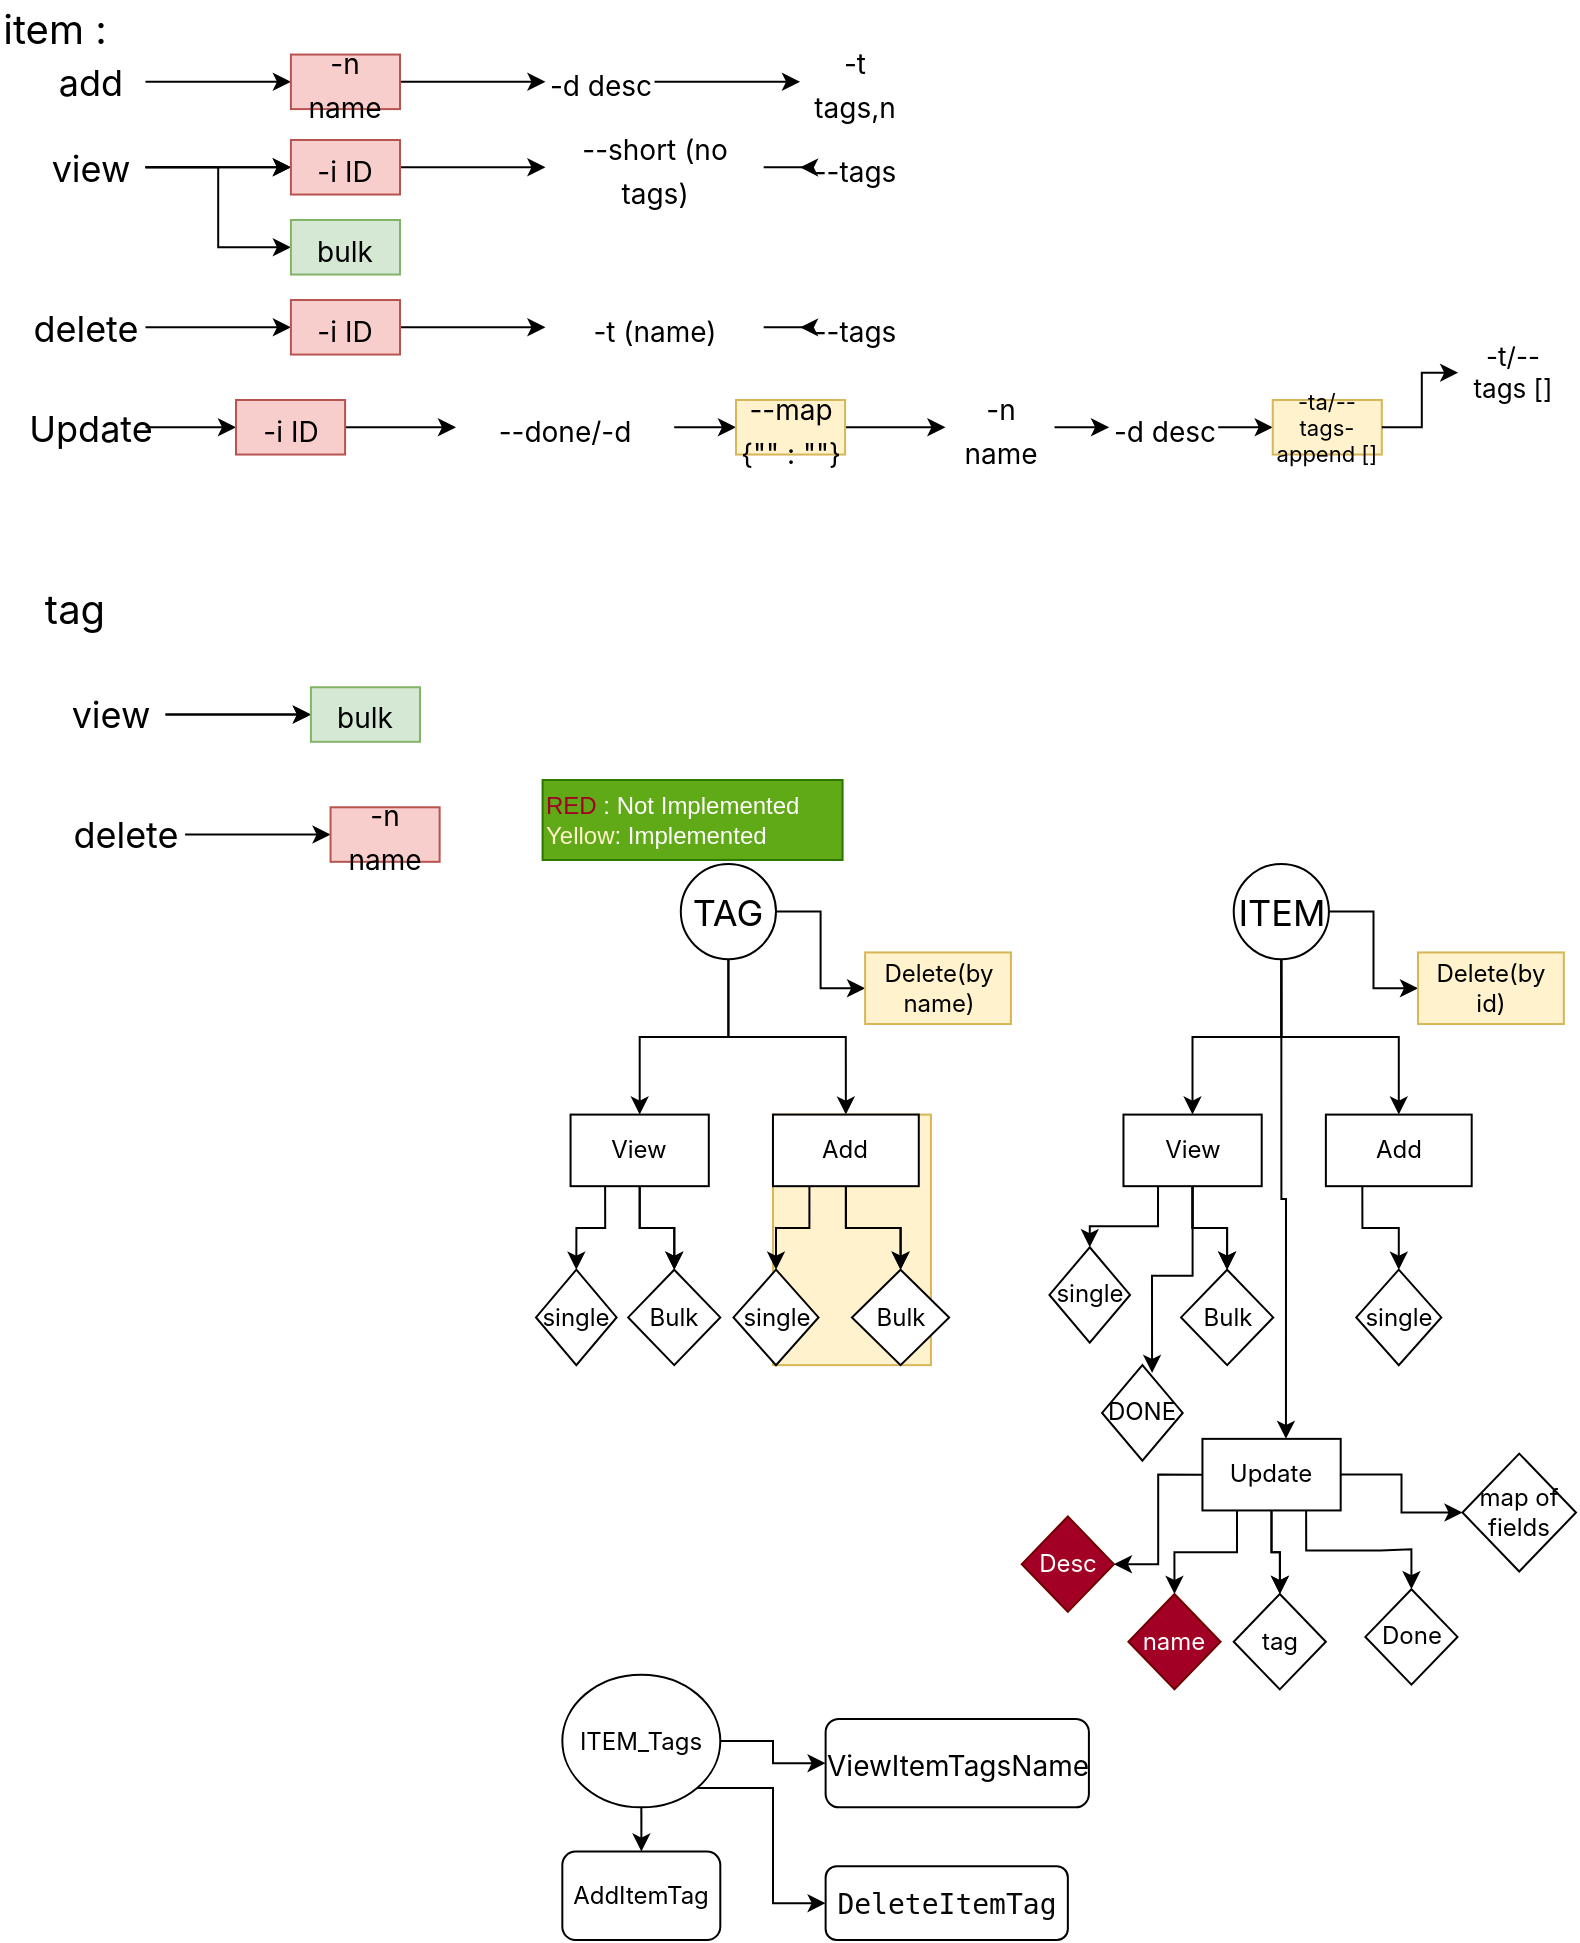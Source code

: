 <mxfile version="26.0.2">
  <diagram name="Page-1" id="hMNlqnaelPV77nQoPete">
    <mxGraphModel dx="1290" dy="621" grid="1" gridSize="10" guides="1" tooltips="1" connect="1" arrows="1" fold="1" page="1" pageScale="1" pageWidth="827" pageHeight="1169" math="0" shadow="0">
      <root>
        <mxCell id="0" />
        <mxCell id="1" parent="0" />
        <mxCell id="h5jxzjJno4I67oUQHNnI-59" value="" style="group" parent="1" connectable="0" vertex="1">
          <mxGeometry x="22" y="20" width="783.64" height="227.27" as="geometry" />
        </mxCell>
        <mxCell id="h5jxzjJno4I67oUQHNnI-49" value="" style="group" parent="h5jxzjJno4I67oUQHNnI-59" connectable="0" vertex="1">
          <mxGeometry width="783.64" height="200" as="geometry" />
        </mxCell>
        <mxCell id="h5jxzjJno4I67oUQHNnI-45" value="" style="group" parent="h5jxzjJno4I67oUQHNnI-49" connectable="0" vertex="1">
          <mxGeometry width="690.912" height="200" as="geometry" />
        </mxCell>
        <mxCell id="L5o3YzWehUa-uTc-loFa-3" value="item :" style="text;html=1;align=center;verticalAlign=middle;whiteSpace=wrap;rounded=0;fontFamily=-apple-system, BlinkMacSystemFont, Segoe UI Variable, Segoe UI, system-ui, ui-sans-serif, Helvetica, Arial, sans-serif, Apple Color Emoji, Segoe UI Emoji;fontSize=20;" parent="h5jxzjJno4I67oUQHNnI-45" vertex="1">
          <mxGeometry width="54.546" height="27.273" as="geometry" />
        </mxCell>
        <mxCell id="h5jxzjJno4I67oUQHNnI-55" value="" style="group" parent="h5jxzjJno4I67oUQHNnI-45" connectable="0" vertex="1">
          <mxGeometry x="18.182" y="69.997" width="436.366" height="54.543" as="geometry" />
        </mxCell>
        <mxCell id="h5jxzjJno4I67oUQHNnI-10" value="" style="edgeStyle=orthogonalEdgeStyle;rounded=0;orthogonalLoop=1;jettySize=auto;html=1;" parent="h5jxzjJno4I67oUQHNnI-55" source="h5jxzjJno4I67oUQHNnI-11" target="h5jxzjJno4I67oUQHNnI-13" edge="1">
          <mxGeometry relative="1" as="geometry" />
        </mxCell>
        <mxCell id="h5jxzjJno4I67oUQHNnI-50" value="" style="edgeStyle=orthogonalEdgeStyle;rounded=0;orthogonalLoop=1;jettySize=auto;html=1;" parent="h5jxzjJno4I67oUQHNnI-55" source="h5jxzjJno4I67oUQHNnI-11" target="h5jxzjJno4I67oUQHNnI-13" edge="1">
          <mxGeometry relative="1" as="geometry" />
        </mxCell>
        <mxCell id="h5jxzjJno4I67oUQHNnI-54" style="edgeStyle=orthogonalEdgeStyle;rounded=0;orthogonalLoop=1;jettySize=auto;html=1;exitX=1;exitY=0.5;exitDx=0;exitDy=0;entryX=0;entryY=0.5;entryDx=0;entryDy=0;" parent="h5jxzjJno4I67oUQHNnI-55" source="h5jxzjJno4I67oUQHNnI-11" target="h5jxzjJno4I67oUQHNnI-52" edge="1">
          <mxGeometry relative="1" as="geometry" />
        </mxCell>
        <mxCell id="h5jxzjJno4I67oUQHNnI-11" value="view" style="text;html=1;align=center;verticalAlign=middle;whiteSpace=wrap;rounded=0;fontFamily=-apple-system, BlinkMacSystemFont, Segoe UI Variable, Segoe UI, system-ui, ui-sans-serif, Helvetica, Arial, sans-serif, Apple Color Emoji, Segoe UI Emoji;fontSize=18;" parent="h5jxzjJno4I67oUQHNnI-55" vertex="1">
          <mxGeometry width="54.546" height="27.273" as="geometry" />
        </mxCell>
        <mxCell id="h5jxzjJno4I67oUQHNnI-12" value="" style="edgeStyle=orthogonalEdgeStyle;rounded=0;orthogonalLoop=1;jettySize=auto;html=1;" parent="h5jxzjJno4I67oUQHNnI-55" source="h5jxzjJno4I67oUQHNnI-13" target="h5jxzjJno4I67oUQHNnI-15" edge="1">
          <mxGeometry relative="1" as="geometry" />
        </mxCell>
        <mxCell id="h5jxzjJno4I67oUQHNnI-13" value="&lt;font style=&quot;font-size: 14px;&quot;&gt;-i ID&lt;/font&gt;" style="text;html=1;align=center;verticalAlign=middle;whiteSpace=wrap;rounded=0;fontFamily=-apple-system, BlinkMacSystemFont, Segoe UI Variable, Segoe UI, system-ui, ui-sans-serif, Helvetica, Arial, sans-serif, Apple Color Emoji, Segoe UI Emoji;fontSize=18;fillColor=#f8cecc;strokeColor=#b85450;" parent="h5jxzjJno4I67oUQHNnI-55" vertex="1">
          <mxGeometry x="127.273" width="54.546" height="27.273" as="geometry" />
        </mxCell>
        <mxCell id="h5jxzjJno4I67oUQHNnI-21" value="" style="edgeStyle=orthogonalEdgeStyle;rounded=0;orthogonalLoop=1;jettySize=auto;html=1;entryX=0;entryY=0.5;entryDx=0;entryDy=0;" parent="h5jxzjJno4I67oUQHNnI-55" source="h5jxzjJno4I67oUQHNnI-15" target="h5jxzjJno4I67oUQHNnI-23" edge="1">
          <mxGeometry relative="1" as="geometry">
            <mxPoint x="436.366" y="13.636" as="targetPoint" />
          </mxGeometry>
        </mxCell>
        <mxCell id="h5jxzjJno4I67oUQHNnI-15" value="&lt;span style=&quot;font-size: 14px;&quot;&gt;--short (no tags)&lt;/span&gt;" style="text;html=1;align=center;verticalAlign=middle;whiteSpace=wrap;rounded=0;fontFamily=-apple-system, BlinkMacSystemFont, Segoe UI Variable, Segoe UI, system-ui, ui-sans-serif, Helvetica, Arial, sans-serif, Apple Color Emoji, Segoe UI Emoji;fontSize=18;" parent="h5jxzjJno4I67oUQHNnI-55" vertex="1">
          <mxGeometry x="254.547" width="109.091" height="27.273" as="geometry" />
        </mxCell>
        <mxCell id="h5jxzjJno4I67oUQHNnI-23" value="&lt;span style=&quot;font-size: 14px;&quot;&gt;--tags&lt;/span&gt;" style="text;html=1;align=center;verticalAlign=middle;whiteSpace=wrap;rounded=0;fontFamily=-apple-system, BlinkMacSystemFont, Segoe UI Variable, Segoe UI, system-ui, ui-sans-serif, Helvetica, Arial, sans-serif, Apple Color Emoji, Segoe UI Emoji;fontSize=18;" parent="h5jxzjJno4I67oUQHNnI-55" vertex="1">
          <mxGeometry x="381.82" width="54.546" height="27.273" as="geometry" />
        </mxCell>
        <mxCell id="h5jxzjJno4I67oUQHNnI-52" value="&lt;span style=&quot;font-size: 14px;&quot;&gt;bulk&lt;/span&gt;" style="text;html=1;align=center;verticalAlign=middle;whiteSpace=wrap;rounded=0;fontFamily=-apple-system, BlinkMacSystemFont, Segoe UI Variable, Segoe UI, system-ui, ui-sans-serif, Helvetica, Arial, sans-serif, Apple Color Emoji, Segoe UI Emoji;fontSize=18;fillColor=#d5e8d4;strokeColor=#82b366;" parent="h5jxzjJno4I67oUQHNnI-55" vertex="1">
          <mxGeometry x="127.273" y="40" width="54.546" height="27.273" as="geometry" />
        </mxCell>
        <mxCell id="h5jxzjJno4I67oUQHNnI-57" value="" style="group" parent="h5jxzjJno4I67oUQHNnI-45" connectable="0" vertex="1">
          <mxGeometry x="18.182" y="150.003" width="436.366" height="27.273" as="geometry" />
        </mxCell>
        <mxCell id="h5jxzjJno4I67oUQHNnI-25" value="" style="edgeStyle=orthogonalEdgeStyle;rounded=0;orthogonalLoop=1;jettySize=auto;html=1;" parent="h5jxzjJno4I67oUQHNnI-57" source="h5jxzjJno4I67oUQHNnI-26" target="h5jxzjJno4I67oUQHNnI-28" edge="1">
          <mxGeometry relative="1" as="geometry" />
        </mxCell>
        <mxCell id="h5jxzjJno4I67oUQHNnI-26" value="delete&amp;nbsp;" style="text;html=1;align=center;verticalAlign=middle;whiteSpace=wrap;rounded=0;fontFamily=-apple-system, BlinkMacSystemFont, Segoe UI Variable, Segoe UI, system-ui, ui-sans-serif, Helvetica, Arial, sans-serif, Apple Color Emoji, Segoe UI Emoji;fontSize=18;" parent="h5jxzjJno4I67oUQHNnI-57" vertex="1">
          <mxGeometry width="54.546" height="27.273" as="geometry" />
        </mxCell>
        <mxCell id="h5jxzjJno4I67oUQHNnI-27" value="" style="edgeStyle=orthogonalEdgeStyle;rounded=0;orthogonalLoop=1;jettySize=auto;html=1;" parent="h5jxzjJno4I67oUQHNnI-57" source="h5jxzjJno4I67oUQHNnI-28" target="h5jxzjJno4I67oUQHNnI-30" edge="1">
          <mxGeometry relative="1" as="geometry" />
        </mxCell>
        <mxCell id="h5jxzjJno4I67oUQHNnI-28" value="&lt;font style=&quot;font-size: 14px;&quot;&gt;-i ID&lt;/font&gt;" style="text;html=1;align=center;verticalAlign=middle;whiteSpace=wrap;rounded=0;fontFamily=-apple-system, BlinkMacSystemFont, Segoe UI Variable, Segoe UI, system-ui, ui-sans-serif, Helvetica, Arial, sans-serif, Apple Color Emoji, Segoe UI Emoji;fontSize=18;fillColor=#f8cecc;strokeColor=#b85450;" parent="h5jxzjJno4I67oUQHNnI-57" vertex="1">
          <mxGeometry x="127.273" width="54.546" height="27.273" as="geometry" />
        </mxCell>
        <mxCell id="h5jxzjJno4I67oUQHNnI-29" value="" style="edgeStyle=orthogonalEdgeStyle;rounded=0;orthogonalLoop=1;jettySize=auto;html=1;entryX=0;entryY=0.5;entryDx=0;entryDy=0;" parent="h5jxzjJno4I67oUQHNnI-57" source="h5jxzjJno4I67oUQHNnI-30" target="h5jxzjJno4I67oUQHNnI-31" edge="1">
          <mxGeometry relative="1" as="geometry">
            <mxPoint x="436.366" y="13.636" as="targetPoint" />
          </mxGeometry>
        </mxCell>
        <mxCell id="h5jxzjJno4I67oUQHNnI-30" value="&lt;span style=&quot;font-size: 14px;&quot;&gt;-t (name)&lt;/span&gt;" style="text;html=1;align=center;verticalAlign=middle;whiteSpace=wrap;rounded=0;fontFamily=-apple-system, BlinkMacSystemFont, Segoe UI Variable, Segoe UI, system-ui, ui-sans-serif, Helvetica, Arial, sans-serif, Apple Color Emoji, Segoe UI Emoji;fontSize=18;" parent="h5jxzjJno4I67oUQHNnI-57" vertex="1">
          <mxGeometry x="254.547" width="109.091" height="27.273" as="geometry" />
        </mxCell>
        <mxCell id="h5jxzjJno4I67oUQHNnI-31" value="&lt;span style=&quot;font-size: 14px;&quot;&gt;--tags&lt;/span&gt;" style="text;html=1;align=center;verticalAlign=middle;whiteSpace=wrap;rounded=0;fontFamily=-apple-system, BlinkMacSystemFont, Segoe UI Variable, Segoe UI, system-ui, ui-sans-serif, Helvetica, Arial, sans-serif, Apple Color Emoji, Segoe UI Emoji;fontSize=18;" parent="h5jxzjJno4I67oUQHNnI-57" vertex="1">
          <mxGeometry x="381.82" width="54.546" height="27.273" as="geometry" />
        </mxCell>
        <mxCell id="h5jxzjJno4I67oUQHNnI-58" value="" style="group" parent="h5jxzjJno4I67oUQHNnI-45" connectable="0" vertex="1">
          <mxGeometry x="18.182" y="27.273" width="436.366" height="27.273" as="geometry" />
        </mxCell>
        <mxCell id="h5jxzjJno4I67oUQHNnI-3" value="" style="edgeStyle=orthogonalEdgeStyle;rounded=0;orthogonalLoop=1;jettySize=auto;html=1;" parent="h5jxzjJno4I67oUQHNnI-58" source="h5jxzjJno4I67oUQHNnI-1" target="h5jxzjJno4I67oUQHNnI-2" edge="1">
          <mxGeometry relative="1" as="geometry" />
        </mxCell>
        <mxCell id="h5jxzjJno4I67oUQHNnI-1" value="add" style="text;html=1;align=center;verticalAlign=middle;whiteSpace=wrap;rounded=0;fontFamily=-apple-system, BlinkMacSystemFont, Segoe UI Variable, Segoe UI, system-ui, ui-sans-serif, Helvetica, Arial, sans-serif, Apple Color Emoji, Segoe UI Emoji;fontSize=18;" parent="h5jxzjJno4I67oUQHNnI-58" vertex="1">
          <mxGeometry width="54.546" height="27.273" as="geometry" />
        </mxCell>
        <mxCell id="h5jxzjJno4I67oUQHNnI-5" value="" style="edgeStyle=orthogonalEdgeStyle;rounded=0;orthogonalLoop=1;jettySize=auto;html=1;" parent="h5jxzjJno4I67oUQHNnI-58" source="h5jxzjJno4I67oUQHNnI-2" target="h5jxzjJno4I67oUQHNnI-4" edge="1">
          <mxGeometry relative="1" as="geometry" />
        </mxCell>
        <mxCell id="h5jxzjJno4I67oUQHNnI-2" value="&lt;font style=&quot;font-size: 14px;&quot;&gt;-n name&lt;/font&gt;" style="text;html=1;align=center;verticalAlign=middle;whiteSpace=wrap;rounded=0;fontFamily=-apple-system, BlinkMacSystemFont, Segoe UI Variable, Segoe UI, system-ui, ui-sans-serif, Helvetica, Arial, sans-serif, Apple Color Emoji, Segoe UI Emoji;fontSize=18;fillColor=#f8cecc;strokeColor=#b85450;" parent="h5jxzjJno4I67oUQHNnI-58" vertex="1">
          <mxGeometry x="127.273" width="54.546" height="27.273" as="geometry" />
        </mxCell>
        <mxCell id="h5jxzjJno4I67oUQHNnI-7" value="" style="edgeStyle=orthogonalEdgeStyle;rounded=0;orthogonalLoop=1;jettySize=auto;html=1;" parent="h5jxzjJno4I67oUQHNnI-58" source="h5jxzjJno4I67oUQHNnI-4" target="h5jxzjJno4I67oUQHNnI-6" edge="1">
          <mxGeometry relative="1" as="geometry" />
        </mxCell>
        <mxCell id="h5jxzjJno4I67oUQHNnI-4" value="&lt;font style=&quot;font-size: 14px;&quot;&gt;-d desc&lt;/font&gt;" style="text;html=1;align=center;verticalAlign=middle;whiteSpace=wrap;rounded=0;fontFamily=-apple-system, BlinkMacSystemFont, Segoe UI Variable, Segoe UI, system-ui, ui-sans-serif, Helvetica, Arial, sans-serif, Apple Color Emoji, Segoe UI Emoji;fontSize=18;" parent="h5jxzjJno4I67oUQHNnI-58" vertex="1">
          <mxGeometry x="254.547" width="54.546" height="27.273" as="geometry" />
        </mxCell>
        <mxCell id="h5jxzjJno4I67oUQHNnI-6" value="&lt;font style=&quot;font-size: 14px;&quot;&gt;-t tags,n&lt;/font&gt;" style="text;html=1;align=center;verticalAlign=middle;whiteSpace=wrap;rounded=0;fontFamily=-apple-system, BlinkMacSystemFont, Segoe UI Variable, Segoe UI, system-ui, ui-sans-serif, Helvetica, Arial, sans-serif, Apple Color Emoji, Segoe UI Emoji;fontSize=18;" parent="h5jxzjJno4I67oUQHNnI-58" vertex="1">
          <mxGeometry x="381.82" width="54.546" height="27.273" as="geometry" />
        </mxCell>
        <mxCell id="h5jxzjJno4I67oUQHNnI-46" value="&lt;span&gt;-t/--tags []&lt;/span&gt;" style="text;html=1;align=center;verticalAlign=middle;whiteSpace=wrap;rounded=0;fontFamily=-apple-system, BlinkMacSystemFont, Segoe UI Variable, Segoe UI, system-ui, ui-sans-serif, Helvetica, Arial, sans-serif, Apple Color Emoji, Segoe UI Emoji;fontSize=13;" parent="h5jxzjJno4I67oUQHNnI-49" vertex="1">
          <mxGeometry x="729.094" y="172.727" width="54.546" height="27.273" as="geometry" />
        </mxCell>
        <mxCell id="h5jxzjJno4I67oUQHNnI-56" value="" style="group" parent="h5jxzjJno4I67oUQHNnI-59" connectable="0" vertex="1">
          <mxGeometry x="18.182" y="199.997" width="672.73" height="27.273" as="geometry" />
        </mxCell>
        <mxCell id="h5jxzjJno4I67oUQHNnI-32" value="" style="edgeStyle=orthogonalEdgeStyle;rounded=0;orthogonalLoop=1;jettySize=auto;html=1;" parent="h5jxzjJno4I67oUQHNnI-56" source="h5jxzjJno4I67oUQHNnI-33" target="h5jxzjJno4I67oUQHNnI-35" edge="1">
          <mxGeometry relative="1" as="geometry" />
        </mxCell>
        <mxCell id="h5jxzjJno4I67oUQHNnI-33" value="Update" style="text;html=1;align=center;verticalAlign=middle;whiteSpace=wrap;rounded=0;fontFamily=-apple-system, BlinkMacSystemFont, Segoe UI Variable, Segoe UI, system-ui, ui-sans-serif, Helvetica, Arial, sans-serif, Apple Color Emoji, Segoe UI Emoji;fontSize=18;" parent="h5jxzjJno4I67oUQHNnI-56" vertex="1">
          <mxGeometry width="54.546" height="27.273" as="geometry" />
        </mxCell>
        <mxCell id="h5jxzjJno4I67oUQHNnI-34" value="" style="edgeStyle=orthogonalEdgeStyle;rounded=0;orthogonalLoop=1;jettySize=auto;html=1;" parent="h5jxzjJno4I67oUQHNnI-56" source="h5jxzjJno4I67oUQHNnI-35" target="h5jxzjJno4I67oUQHNnI-37" edge="1">
          <mxGeometry relative="1" as="geometry" />
        </mxCell>
        <mxCell id="h5jxzjJno4I67oUQHNnI-35" value="&lt;font style=&quot;font-size: 14px;&quot;&gt;-i ID&lt;/font&gt;" style="text;html=1;align=center;verticalAlign=middle;whiteSpace=wrap;rounded=0;fontFamily=-apple-system, BlinkMacSystemFont, Segoe UI Variable, Segoe UI, system-ui, ui-sans-serif, Helvetica, Arial, sans-serif, Apple Color Emoji, Segoe UI Emoji;fontSize=18;fillColor=#f8cecc;strokeColor=#b85450;" parent="h5jxzjJno4I67oUQHNnI-56" vertex="1">
          <mxGeometry x="99.813" width="54.546" height="27.273" as="geometry" />
        </mxCell>
        <mxCell id="h5jxzjJno4I67oUQHNnI-36" value="" style="edgeStyle=orthogonalEdgeStyle;rounded=0;orthogonalLoop=1;jettySize=auto;html=1;entryX=0;entryY=0.5;entryDx=0;entryDy=0;" parent="h5jxzjJno4I67oUQHNnI-56" source="h5jxzjJno4I67oUQHNnI-37" target="h5jxzjJno4I67oUQHNnI-38" edge="1">
          <mxGeometry relative="1" as="geometry">
            <mxPoint x="436.366" y="13.636" as="targetPoint" />
          </mxGeometry>
        </mxCell>
        <mxCell id="h5jxzjJno4I67oUQHNnI-37" value="&lt;span style=&quot;font-size: 14px;&quot;&gt;--done/-d&lt;/span&gt;" style="text;html=1;align=center;verticalAlign=middle;whiteSpace=wrap;rounded=0;fontFamily=-apple-system, BlinkMacSystemFont, Segoe UI Variable, Segoe UI, system-ui, ui-sans-serif, Helvetica, Arial, sans-serif, Apple Color Emoji, Segoe UI Emoji;fontSize=18;" parent="h5jxzjJno4I67oUQHNnI-56" vertex="1">
          <mxGeometry x="209.817" width="109.091" height="27.273" as="geometry" />
        </mxCell>
        <mxCell id="h5jxzjJno4I67oUQHNnI-40" value="" style="edgeStyle=orthogonalEdgeStyle;rounded=0;orthogonalLoop=1;jettySize=auto;html=1;" parent="h5jxzjJno4I67oUQHNnI-56" source="h5jxzjJno4I67oUQHNnI-38" target="h5jxzjJno4I67oUQHNnI-39" edge="1">
          <mxGeometry relative="1" as="geometry" />
        </mxCell>
        <mxCell id="h5jxzjJno4I67oUQHNnI-38" value="&lt;span style=&quot;font-size: 14px;&quot;&gt;--map {&quot;&quot; : &quot;&quot;}&lt;/span&gt;" style="text;html=1;align=center;verticalAlign=middle;whiteSpace=wrap;rounded=0;fontFamily=-apple-system, BlinkMacSystemFont, Segoe UI Variable, Segoe UI, system-ui, ui-sans-serif, Helvetica, Arial, sans-serif, Apple Color Emoji, Segoe UI Emoji;fontSize=18;fillColor=#fff2cc;strokeColor=#d6b656;" parent="h5jxzjJno4I67oUQHNnI-56" vertex="1">
          <mxGeometry x="349.82" width="54.546" height="27.273" as="geometry" />
        </mxCell>
        <mxCell id="h5jxzjJno4I67oUQHNnI-42" value="" style="edgeStyle=orthogonalEdgeStyle;rounded=0;orthogonalLoop=1;jettySize=auto;html=1;" parent="h5jxzjJno4I67oUQHNnI-56" source="h5jxzjJno4I67oUQHNnI-39" target="h5jxzjJno4I67oUQHNnI-41" edge="1">
          <mxGeometry relative="1" as="geometry" />
        </mxCell>
        <mxCell id="h5jxzjJno4I67oUQHNnI-39" value="&lt;span style=&quot;font-size: 14px;&quot;&gt;-n name&lt;/span&gt;" style="text;html=1;align=center;verticalAlign=middle;whiteSpace=wrap;rounded=0;fontFamily=-apple-system, BlinkMacSystemFont, Segoe UI Variable, Segoe UI, system-ui, ui-sans-serif, Helvetica, Arial, sans-serif, Apple Color Emoji, Segoe UI Emoji;fontSize=18;" parent="h5jxzjJno4I67oUQHNnI-56" vertex="1">
          <mxGeometry x="454.548" width="54.546" height="27.273" as="geometry" />
        </mxCell>
        <mxCell id="h5jxzjJno4I67oUQHNnI-44" value="" style="edgeStyle=orthogonalEdgeStyle;rounded=0;orthogonalLoop=1;jettySize=auto;html=1;" parent="h5jxzjJno4I67oUQHNnI-56" source="h5jxzjJno4I67oUQHNnI-41" target="h5jxzjJno4I67oUQHNnI-43" edge="1">
          <mxGeometry relative="1" as="geometry" />
        </mxCell>
        <mxCell id="h5jxzjJno4I67oUQHNnI-41" value="&lt;span style=&quot;font-size: 14px;&quot;&gt;-d desc&lt;/span&gt;" style="text;html=1;align=center;verticalAlign=middle;whiteSpace=wrap;rounded=0;fontFamily=-apple-system, BlinkMacSystemFont, Segoe UI Variable, Segoe UI, system-ui, ui-sans-serif, Helvetica, Arial, sans-serif, Apple Color Emoji, Segoe UI Emoji;fontSize=18;" parent="h5jxzjJno4I67oUQHNnI-56" vertex="1">
          <mxGeometry x="536.366" width="54.546" height="27.273" as="geometry" />
        </mxCell>
        <mxCell id="h5jxzjJno4I67oUQHNnI-43" value="&lt;span&gt;-ta/--tags-append []&lt;/span&gt;" style="text;html=1;align=center;verticalAlign=middle;whiteSpace=wrap;rounded=0;fontFamily=-apple-system, BlinkMacSystemFont, Segoe UI Variable, Segoe UI, system-ui, ui-sans-serif, Helvetica, Arial, sans-serif, Apple Color Emoji, Segoe UI Emoji;fontSize=11;fillColor=#fff2cc;strokeColor=#d6b656;" parent="h5jxzjJno4I67oUQHNnI-56" vertex="1">
          <mxGeometry x="618.185" width="54.546" height="27.273" as="geometry" />
        </mxCell>
        <mxCell id="h5jxzjJno4I67oUQHNnI-47" value="" style="edgeStyle=orthogonalEdgeStyle;rounded=0;orthogonalLoop=1;jettySize=auto;html=1;" parent="h5jxzjJno4I67oUQHNnI-59" source="h5jxzjJno4I67oUQHNnI-43" target="h5jxzjJno4I67oUQHNnI-46" edge="1">
          <mxGeometry relative="1" as="geometry" />
        </mxCell>
        <mxCell id="h5jxzjJno4I67oUQHNnI-84" value="" style="edgeStyle=orthogonalEdgeStyle;rounded=0;orthogonalLoop=1;jettySize=auto;html=1;" parent="1" edge="1">
          <mxGeometry relative="1" as="geometry">
            <mxPoint x="177.455" y="350.909" as="targetPoint" />
          </mxGeometry>
        </mxCell>
        <mxCell id="h5jxzjJno4I67oUQHNnI-112" value="" style="group" parent="1" connectable="0" vertex="1">
          <mxGeometry x="32" y="310" width="209.821" height="140.905" as="geometry" />
        </mxCell>
        <mxCell id="h5jxzjJno4I67oUQHNnI-63" value="tag" style="text;html=1;align=center;verticalAlign=middle;whiteSpace=wrap;rounded=0;fontFamily=-apple-system, BlinkMacSystemFont, Segoe UI Variable, Segoe UI, system-ui, ui-sans-serif, Helvetica, Arial, sans-serif, Apple Color Emoji, Segoe UI Emoji;fontSize=20;" parent="h5jxzjJno4I67oUQHNnI-112" vertex="1">
          <mxGeometry width="54.546" height="27.273" as="geometry" />
        </mxCell>
        <mxCell id="h5jxzjJno4I67oUQHNnI-65" value="" style="edgeStyle=orthogonalEdgeStyle;rounded=0;orthogonalLoop=1;jettySize=auto;html=1;" parent="h5jxzjJno4I67oUQHNnI-112" source="h5jxzjJno4I67oUQHNnI-68" target="h5jxzjJno4I67oUQHNnI-70" edge="1">
          <mxGeometry relative="1" as="geometry" />
        </mxCell>
        <mxCell id="h5jxzjJno4I67oUQHNnI-66" value="" style="edgeStyle=orthogonalEdgeStyle;rounded=0;orthogonalLoop=1;jettySize=auto;html=1;" parent="h5jxzjJno4I67oUQHNnI-112" source="h5jxzjJno4I67oUQHNnI-68" target="h5jxzjJno4I67oUQHNnI-70" edge="1">
          <mxGeometry relative="1" as="geometry" />
        </mxCell>
        <mxCell id="h5jxzjJno4I67oUQHNnI-68" value="view" style="text;html=1;align=center;verticalAlign=middle;whiteSpace=wrap;rounded=0;fontFamily=-apple-system, BlinkMacSystemFont, Segoe UI Variable, Segoe UI, system-ui, ui-sans-serif, Helvetica, Arial, sans-serif, Apple Color Emoji, Segoe UI Emoji;fontSize=18;" parent="h5jxzjJno4I67oUQHNnI-112" vertex="1">
          <mxGeometry x="18.182" y="53.627" width="54.546" height="27.273" as="geometry" />
        </mxCell>
        <mxCell id="h5jxzjJno4I67oUQHNnI-70" value="&lt;font style=&quot;font-size: 14px;&quot;&gt;bulk&lt;/font&gt;" style="text;html=1;align=center;verticalAlign=middle;whiteSpace=wrap;rounded=0;fontFamily=-apple-system, BlinkMacSystemFont, Segoe UI Variable, Segoe UI, system-ui, ui-sans-serif, Helvetica, Arial, sans-serif, Apple Color Emoji, Segoe UI Emoji;fontSize=18;fillColor=#d5e8d4;strokeColor=#82b366;" parent="h5jxzjJno4I67oUQHNnI-112" vertex="1">
          <mxGeometry x="145.455" y="53.627" width="54.546" height="27.273" as="geometry" />
        </mxCell>
        <mxCell id="h5jxzjJno4I67oUQHNnI-76" value="" style="edgeStyle=orthogonalEdgeStyle;rounded=0;orthogonalLoop=1;jettySize=auto;html=1;" parent="h5jxzjJno4I67oUQHNnI-112" source="h5jxzjJno4I67oUQHNnI-77" target="h5jxzjJno4I67oUQHNnI-79" edge="1">
          <mxGeometry relative="1" as="geometry" />
        </mxCell>
        <mxCell id="h5jxzjJno4I67oUQHNnI-77" value="delete&amp;nbsp;" style="text;html=1;align=center;verticalAlign=middle;whiteSpace=wrap;rounded=0;fontFamily=-apple-system, BlinkMacSystemFont, Segoe UI Variable, Segoe UI, system-ui, ui-sans-serif, Helvetica, Arial, sans-serif, Apple Color Emoji, Segoe UI Emoji;fontSize=18;" parent="h5jxzjJno4I67oUQHNnI-112" vertex="1">
          <mxGeometry x="28.002" y="113.633" width="54.546" height="27.273" as="geometry" />
        </mxCell>
        <mxCell id="h5jxzjJno4I67oUQHNnI-79" value="&lt;font style=&quot;font-size: 14px;&quot;&gt;-n name&lt;/font&gt;" style="text;html=1;align=center;verticalAlign=middle;whiteSpace=wrap;rounded=0;fontFamily=-apple-system, BlinkMacSystemFont, Segoe UI Variable, Segoe UI, system-ui, ui-sans-serif, Helvetica, Arial, sans-serif, Apple Color Emoji, Segoe UI Emoji;fontSize=18;fillColor=#f8cecc;strokeColor=#b85450;" parent="h5jxzjJno4I67oUQHNnI-112" vertex="1">
          <mxGeometry x="155.275" y="113.633" width="54.546" height="27.273" as="geometry" />
        </mxCell>
        <mxCell id="h5jxzjJno4I67oUQHNnI-174" value="" style="group" parent="1" connectable="0" vertex="1">
          <mxGeometry x="290" y="410" width="520" height="580" as="geometry" />
        </mxCell>
        <mxCell id="h5jxzjJno4I67oUQHNnI-113" value="" style="edgeStyle=orthogonalEdgeStyle;rounded=0;orthogonalLoop=1;jettySize=auto;html=1;fontFamily=-apple-system, BlinkMacSystemFont, Segoe UI Variable, Segoe UI, system-ui, ui-sans-serif, Helvetica, Arial, sans-serif, Apple Color Emoji, Segoe UI Emoji;" parent="h5jxzjJno4I67oUQHNnI-174" source="h5jxzjJno4I67oUQHNnI-116" target="h5jxzjJno4I67oUQHNnI-128" edge="1">
          <mxGeometry relative="1" as="geometry" />
        </mxCell>
        <mxCell id="h5jxzjJno4I67oUQHNnI-114" style="edgeStyle=orthogonalEdgeStyle;rounded=0;orthogonalLoop=1;jettySize=auto;html=1;entryX=0.5;entryY=0;entryDx=0;entryDy=0;fontFamily=-apple-system, BlinkMacSystemFont, Segoe UI Variable, Segoe UI, system-ui, ui-sans-serif, Helvetica, Arial, sans-serif, Apple Color Emoji, Segoe UI Emoji;" parent="h5jxzjJno4I67oUQHNnI-174" source="h5jxzjJno4I67oUQHNnI-116" target="h5jxzjJno4I67oUQHNnI-121" edge="1">
          <mxGeometry relative="1" as="geometry" />
        </mxCell>
        <mxCell id="h5jxzjJno4I67oUQHNnI-115" style="edgeStyle=orthogonalEdgeStyle;rounded=0;orthogonalLoop=1;jettySize=auto;html=1;entryX=0;entryY=0.5;entryDx=0;entryDy=0;fontFamily=-apple-system, BlinkMacSystemFont, Segoe UI Variable, Segoe UI, system-ui, ui-sans-serif, Helvetica, Arial, sans-serif, Apple Color Emoji, Segoe UI Emoji;" parent="h5jxzjJno4I67oUQHNnI-174" source="h5jxzjJno4I67oUQHNnI-116" target="h5jxzjJno4I67oUQHNnI-132" edge="1">
          <mxGeometry relative="1" as="geometry" />
        </mxCell>
        <mxCell id="h5jxzjJno4I67oUQHNnI-116" value="&lt;font style=&quot;font-size: 18px;&quot;&gt;TAG&lt;/font&gt;" style="ellipse;whiteSpace=wrap;html=1;aspect=fixed;fontFamily=-apple-system, BlinkMacSystemFont, Segoe UI Variable, Segoe UI, system-ui, ui-sans-serif, Helvetica, Arial, sans-serif, Apple Color Emoji, Segoe UI Emoji;" parent="h5jxzjJno4I67oUQHNnI-174" vertex="1">
          <mxGeometry x="72.405" y="42.008" width="47.595" height="47.595" as="geometry" />
        </mxCell>
        <mxCell id="h5jxzjJno4I67oUQHNnI-117" value="" style="group;fillColor=#fff2cc;strokeColor=#d6b656;fontFamily=-apple-system, BlinkMacSystemFont, Segoe UI Variable, Segoe UI, system-ui, ui-sans-serif, Helvetica, Arial, sans-serif, Apple Color Emoji, Segoe UI Emoji;" parent="h5jxzjJno4I67oUQHNnI-174" connectable="0" vertex="1">
          <mxGeometry x="118.481" y="167.294" width="78.987" height="125.286" as="geometry" />
        </mxCell>
        <mxCell id="h5jxzjJno4I67oUQHNnI-118" value="" style="edgeStyle=orthogonalEdgeStyle;rounded=0;orthogonalLoop=1;jettySize=auto;html=1;fontFamily=-apple-system, BlinkMacSystemFont, Segoe UI Variable, Segoe UI, system-ui, ui-sans-serif, Helvetica, Arial, sans-serif, Apple Color Emoji, Segoe UI Emoji;" parent="h5jxzjJno4I67oUQHNnI-117" source="h5jxzjJno4I67oUQHNnI-121" target="h5jxzjJno4I67oUQHNnI-122" edge="1">
          <mxGeometry relative="1" as="geometry" />
        </mxCell>
        <mxCell id="h5jxzjJno4I67oUQHNnI-119" value="" style="edgeStyle=orthogonalEdgeStyle;rounded=0;orthogonalLoop=1;jettySize=auto;html=1;fontFamily=-apple-system, BlinkMacSystemFont, Segoe UI Variable, Segoe UI, system-ui, ui-sans-serif, Helvetica, Arial, sans-serif, Apple Color Emoji, Segoe UI Emoji;" parent="h5jxzjJno4I67oUQHNnI-117" source="h5jxzjJno4I67oUQHNnI-121" target="h5jxzjJno4I67oUQHNnI-122" edge="1">
          <mxGeometry relative="1" as="geometry" />
        </mxCell>
        <mxCell id="h5jxzjJno4I67oUQHNnI-120" style="edgeStyle=orthogonalEdgeStyle;rounded=0;orthogonalLoop=1;jettySize=auto;html=1;exitX=0.25;exitY=1;exitDx=0;exitDy=0;entryX=0.5;entryY=0;entryDx=0;entryDy=0;fontFamily=-apple-system, BlinkMacSystemFont, Segoe UI Variable, Segoe UI, system-ui, ui-sans-serif, Helvetica, Arial, sans-serif, Apple Color Emoji, Segoe UI Emoji;" parent="h5jxzjJno4I67oUQHNnI-117" source="h5jxzjJno4I67oUQHNnI-121" target="h5jxzjJno4I67oUQHNnI-123" edge="1">
          <mxGeometry relative="1" as="geometry">
            <mxPoint x="24.304" y="77.558" as="targetPoint" />
          </mxGeometry>
        </mxCell>
        <mxCell id="h5jxzjJno4I67oUQHNnI-121" value="Add" style="whiteSpace=wrap;html=1;fontFamily=-apple-system, BlinkMacSystemFont, Segoe UI Variable, Segoe UI, system-ui, ui-sans-serif, Helvetica, Arial, sans-serif, Apple Color Emoji, Segoe UI Emoji;" parent="h5jxzjJno4I67oUQHNnI-117" vertex="1">
          <mxGeometry width="72.911" height="35.796" as="geometry" />
        </mxCell>
        <mxCell id="h5jxzjJno4I67oUQHNnI-122" value="Bulk" style="rhombus;whiteSpace=wrap;html=1;fontFamily=-apple-system, BlinkMacSystemFont, Segoe UI Variable, Segoe UI, system-ui, ui-sans-serif, Helvetica, Arial, sans-serif, Apple Color Emoji, Segoe UI Emoji;" parent="h5jxzjJno4I67oUQHNnI-117" vertex="1">
          <mxGeometry x="39.496" y="77.558" width="48.608" height="47.728" as="geometry" />
        </mxCell>
        <mxCell id="h5jxzjJno4I67oUQHNnI-123" value="single" style="rhombus;whiteSpace=wrap;html=1;fontFamily=-apple-system, BlinkMacSystemFont, Segoe UI Variable, Segoe UI, system-ui, ui-sans-serif, Helvetica, Arial, sans-serif, Apple Color Emoji, Segoe UI Emoji;" parent="h5jxzjJno4I67oUQHNnI-117" vertex="1">
          <mxGeometry x="-19.747" y="77.558" width="42.532" height="47.728" as="geometry" />
        </mxCell>
        <mxCell id="h5jxzjJno4I67oUQHNnI-124" value="" style="group;fontFamily=-apple-system, BlinkMacSystemFont, Segoe UI Variable, Segoe UI, system-ui, ui-sans-serif, Helvetica, Arial, sans-serif, Apple Color Emoji, Segoe UI Emoji;" parent="h5jxzjJno4I67oUQHNnI-174" connectable="0" vertex="1">
          <mxGeometry y="167.294" width="92.152" height="125.286" as="geometry" />
        </mxCell>
        <mxCell id="h5jxzjJno4I67oUQHNnI-125" value="" style="edgeStyle=orthogonalEdgeStyle;rounded=0;orthogonalLoop=1;jettySize=auto;html=1;fontFamily=-apple-system, BlinkMacSystemFont, Segoe UI Variable, Segoe UI, system-ui, ui-sans-serif, Helvetica, Arial, sans-serif, Apple Color Emoji, Segoe UI Emoji;" parent="h5jxzjJno4I67oUQHNnI-124" source="h5jxzjJno4I67oUQHNnI-128" target="h5jxzjJno4I67oUQHNnI-129" edge="1">
          <mxGeometry relative="1" as="geometry" />
        </mxCell>
        <mxCell id="h5jxzjJno4I67oUQHNnI-126" value="" style="edgeStyle=orthogonalEdgeStyle;rounded=0;orthogonalLoop=1;jettySize=auto;html=1;fontFamily=-apple-system, BlinkMacSystemFont, Segoe UI Variable, Segoe UI, system-ui, ui-sans-serif, Helvetica, Arial, sans-serif, Apple Color Emoji, Segoe UI Emoji;" parent="h5jxzjJno4I67oUQHNnI-124" source="h5jxzjJno4I67oUQHNnI-128" target="h5jxzjJno4I67oUQHNnI-129" edge="1">
          <mxGeometry relative="1" as="geometry" />
        </mxCell>
        <mxCell id="h5jxzjJno4I67oUQHNnI-127" style="edgeStyle=orthogonalEdgeStyle;rounded=0;orthogonalLoop=1;jettySize=auto;html=1;exitX=0.25;exitY=1;exitDx=0;exitDy=0;entryX=0.5;entryY=0;entryDx=0;entryDy=0;fontFamily=-apple-system, BlinkMacSystemFont, Segoe UI Variable, Segoe UI, system-ui, ui-sans-serif, Helvetica, Arial, sans-serif, Apple Color Emoji, Segoe UI Emoji;" parent="h5jxzjJno4I67oUQHNnI-124" source="h5jxzjJno4I67oUQHNnI-128" target="h5jxzjJno4I67oUQHNnI-130" edge="1">
          <mxGeometry relative="1" as="geometry">
            <mxPoint x="40.316" y="77.558" as="targetPoint" />
          </mxGeometry>
        </mxCell>
        <mxCell id="h5jxzjJno4I67oUQHNnI-128" value="View" style="whiteSpace=wrap;html=1;fontFamily=-apple-system, BlinkMacSystemFont, Segoe UI Variable, Segoe UI, system-ui, ui-sans-serif, Helvetica, Arial, sans-serif, Apple Color Emoji, Segoe UI Emoji;" parent="h5jxzjJno4I67oUQHNnI-124" vertex="1">
          <mxGeometry x="17.278" width="69.114" height="35.796" as="geometry" />
        </mxCell>
        <mxCell id="h5jxzjJno4I67oUQHNnI-129" value="Bulk" style="rhombus;whiteSpace=wrap;html=1;fontFamily=-apple-system, BlinkMacSystemFont, Segoe UI Variable, Segoe UI, system-ui, ui-sans-serif, Helvetica, Arial, sans-serif, Apple Color Emoji, Segoe UI Emoji;" parent="h5jxzjJno4I67oUQHNnI-124" vertex="1">
          <mxGeometry x="46.076" y="77.558" width="46.076" height="47.728" as="geometry" />
        </mxCell>
        <mxCell id="h5jxzjJno4I67oUQHNnI-130" value="single" style="rhombus;whiteSpace=wrap;html=1;fontFamily=-apple-system, BlinkMacSystemFont, Segoe UI Variable, Segoe UI, system-ui, ui-sans-serif, Helvetica, Arial, sans-serif, Apple Color Emoji, Segoe UI Emoji;" parent="h5jxzjJno4I67oUQHNnI-124" vertex="1">
          <mxGeometry y="77.558" width="40.316" height="47.728" as="geometry" />
        </mxCell>
        <mxCell id="h5jxzjJno4I67oUQHNnI-131" value="" style="group;fontFamily=-apple-system, BlinkMacSystemFont, Segoe UI Variable, Segoe UI, system-ui, ui-sans-serif, Helvetica, Arial, sans-serif, Apple Color Emoji, Segoe UI Emoji;" parent="h5jxzjJno4I67oUQHNnI-174" connectable="0" vertex="1">
          <mxGeometry x="164.557" y="86.226" width="78.987" height="125.286" as="geometry" />
        </mxCell>
        <mxCell id="h5jxzjJno4I67oUQHNnI-132" value="Delete(by name)" style="whiteSpace=wrap;html=1;fillColor=#fff2cc;strokeColor=#d6b656;fontFamily=-apple-system, BlinkMacSystemFont, Segoe UI Variable, Segoe UI, system-ui, ui-sans-serif, Helvetica, Arial, sans-serif, Apple Color Emoji, Segoe UI Emoji;" parent="h5jxzjJno4I67oUQHNnI-131" vertex="1">
          <mxGeometry width="72.911" height="35.796" as="geometry" />
        </mxCell>
        <mxCell id="h5jxzjJno4I67oUQHNnI-133" value="" style="edgeStyle=orthogonalEdgeStyle;rounded=0;orthogonalLoop=1;jettySize=auto;html=1;fontFamily=-apple-system, BlinkMacSystemFont, Segoe UI Variable, Segoe UI, system-ui, ui-sans-serif, Helvetica, Arial, sans-serif, Apple Color Emoji, Segoe UI Emoji;" parent="h5jxzjJno4I67oUQHNnI-174" source="h5jxzjJno4I67oUQHNnI-137" target="h5jxzjJno4I67oUQHNnI-145" edge="1">
          <mxGeometry relative="1" as="geometry" />
        </mxCell>
        <mxCell id="h5jxzjJno4I67oUQHNnI-134" style="edgeStyle=orthogonalEdgeStyle;rounded=0;orthogonalLoop=1;jettySize=auto;html=1;entryX=0.5;entryY=0;entryDx=0;entryDy=0;fontFamily=-apple-system, BlinkMacSystemFont, Segoe UI Variable, Segoe UI, system-ui, ui-sans-serif, Helvetica, Arial, sans-serif, Apple Color Emoji, Segoe UI Emoji;" parent="h5jxzjJno4I67oUQHNnI-174" source="h5jxzjJno4I67oUQHNnI-137" target="h5jxzjJno4I67oUQHNnI-140" edge="1">
          <mxGeometry relative="1" as="geometry" />
        </mxCell>
        <mxCell id="h5jxzjJno4I67oUQHNnI-135" style="edgeStyle=orthogonalEdgeStyle;rounded=0;orthogonalLoop=1;jettySize=auto;html=1;entryX=0;entryY=0.5;entryDx=0;entryDy=0;fontFamily=-apple-system, BlinkMacSystemFont, Segoe UI Variable, Segoe UI, system-ui, ui-sans-serif, Helvetica, Arial, sans-serif, Apple Color Emoji, Segoe UI Emoji;" parent="h5jxzjJno4I67oUQHNnI-174" source="h5jxzjJno4I67oUQHNnI-137" target="h5jxzjJno4I67oUQHNnI-148" edge="1">
          <mxGeometry relative="1" as="geometry" />
        </mxCell>
        <mxCell id="h5jxzjJno4I67oUQHNnI-136" style="edgeStyle=orthogonalEdgeStyle;rounded=0;orthogonalLoop=1;jettySize=auto;html=1;exitX=0.5;exitY=1;exitDx=0;exitDy=0;entryX=0.604;entryY=0;entryDx=0;entryDy=0;entryPerimeter=0;" parent="h5jxzjJno4I67oUQHNnI-174" source="h5jxzjJno4I67oUQHNnI-137" target="h5jxzjJno4I67oUQHNnI-164" edge="1">
          <mxGeometry relative="1" as="geometry">
            <mxPoint x="374.97" y="344.168" as="targetPoint" />
          </mxGeometry>
        </mxCell>
        <mxCell id="h5jxzjJno4I67oUQHNnI-137" value="&lt;span style=&quot;font-size: 18px;&quot;&gt;ITEM&lt;/span&gt;" style="ellipse;whiteSpace=wrap;html=1;aspect=fixed;fontFamily=-apple-system, BlinkMacSystemFont, Segoe UI Variable, Segoe UI, system-ui, ui-sans-serif, Helvetica, Arial, sans-serif, Apple Color Emoji, Segoe UI Emoji;" parent="h5jxzjJno4I67oUQHNnI-174" vertex="1">
          <mxGeometry x="348.861" y="42.008" width="47.595" height="47.595" as="geometry" />
        </mxCell>
        <mxCell id="h5jxzjJno4I67oUQHNnI-138" value="" style="group;fontFamily=-apple-system, BlinkMacSystemFont, Segoe UI Variable, Segoe UI, system-ui, ui-sans-serif, Helvetica, Arial, sans-serif, Apple Color Emoji, Segoe UI Emoji;" parent="h5jxzjJno4I67oUQHNnI-174" connectable="0" vertex="1">
          <mxGeometry x="394.937" y="167.294" width="78.987" height="125.286" as="geometry" />
        </mxCell>
        <mxCell id="h5jxzjJno4I67oUQHNnI-139" style="edgeStyle=orthogonalEdgeStyle;rounded=0;orthogonalLoop=1;jettySize=auto;html=1;exitX=0.25;exitY=1;exitDx=0;exitDy=0;entryX=0.5;entryY=0;entryDx=0;entryDy=0;fontFamily=-apple-system, BlinkMacSystemFont, Segoe UI Variable, Segoe UI, system-ui, ui-sans-serif, Helvetica, Arial, sans-serif, Apple Color Emoji, Segoe UI Emoji;" parent="h5jxzjJno4I67oUQHNnI-138" source="h5jxzjJno4I67oUQHNnI-140" target="h5jxzjJno4I67oUQHNnI-141" edge="1">
          <mxGeometry relative="1" as="geometry">
            <mxPoint x="24.304" y="77.558" as="targetPoint" />
          </mxGeometry>
        </mxCell>
        <mxCell id="h5jxzjJno4I67oUQHNnI-140" value="Add" style="whiteSpace=wrap;html=1;fontFamily=-apple-system, BlinkMacSystemFont, Segoe UI Variable, Segoe UI, system-ui, ui-sans-serif, Helvetica, Arial, sans-serif, Apple Color Emoji, Segoe UI Emoji;" parent="h5jxzjJno4I67oUQHNnI-138" vertex="1">
          <mxGeometry width="72.911" height="35.796" as="geometry" />
        </mxCell>
        <mxCell id="h5jxzjJno4I67oUQHNnI-141" value="single" style="rhombus;whiteSpace=wrap;html=1;fontFamily=-apple-system, BlinkMacSystemFont, Segoe UI Variable, Segoe UI, system-ui, ui-sans-serif, Helvetica, Arial, sans-serif, Apple Color Emoji, Segoe UI Emoji;" parent="h5jxzjJno4I67oUQHNnI-138" vertex="1">
          <mxGeometry x="15.192" y="77.558" width="42.532" height="47.728" as="geometry" />
        </mxCell>
        <mxCell id="h5jxzjJno4I67oUQHNnI-142" value="" style="group;fontFamily=-apple-system, BlinkMacSystemFont, Segoe UI Variable, Segoe UI, system-ui, ui-sans-serif, Helvetica, Arial, sans-serif, Apple Color Emoji, Segoe UI Emoji;" parent="h5jxzjJno4I67oUQHNnI-174" connectable="0" vertex="1">
          <mxGeometry x="276.456" y="167.294" width="92.152" height="125.286" as="geometry" />
        </mxCell>
        <mxCell id="h5jxzjJno4I67oUQHNnI-143" value="" style="edgeStyle=orthogonalEdgeStyle;rounded=0;orthogonalLoop=1;jettySize=auto;html=1;fontFamily=-apple-system, BlinkMacSystemFont, Segoe UI Variable, Segoe UI, system-ui, ui-sans-serif, Helvetica, Arial, sans-serif, Apple Color Emoji, Segoe UI Emoji;" parent="h5jxzjJno4I67oUQHNnI-142" source="h5jxzjJno4I67oUQHNnI-145" target="h5jxzjJno4I67oUQHNnI-146" edge="1">
          <mxGeometry relative="1" as="geometry" />
        </mxCell>
        <mxCell id="h5jxzjJno4I67oUQHNnI-144" value="" style="edgeStyle=orthogonalEdgeStyle;rounded=0;orthogonalLoop=1;jettySize=auto;html=1;fontFamily=-apple-system, BlinkMacSystemFont, Segoe UI Variable, Segoe UI, system-ui, ui-sans-serif, Helvetica, Arial, sans-serif, Apple Color Emoji, Segoe UI Emoji;" parent="h5jxzjJno4I67oUQHNnI-142" source="h5jxzjJno4I67oUQHNnI-145" target="h5jxzjJno4I67oUQHNnI-146" edge="1">
          <mxGeometry relative="1" as="geometry" />
        </mxCell>
        <mxCell id="h5jxzjJno4I67oUQHNnI-145" value="View" style="whiteSpace=wrap;html=1;fontFamily=-apple-system, BlinkMacSystemFont, Segoe UI Variable, Segoe UI, system-ui, ui-sans-serif, Helvetica, Arial, sans-serif, Apple Color Emoji, Segoe UI Emoji;" parent="h5jxzjJno4I67oUQHNnI-142" vertex="1">
          <mxGeometry x="17.278" width="69.114" height="35.796" as="geometry" />
        </mxCell>
        <mxCell id="h5jxzjJno4I67oUQHNnI-146" value="Bulk" style="rhombus;whiteSpace=wrap;html=1;fontFamily=-apple-system, BlinkMacSystemFont, Segoe UI Variable, Segoe UI, system-ui, ui-sans-serif, Helvetica, Arial, sans-serif, Apple Color Emoji, Segoe UI Emoji;" parent="h5jxzjJno4I67oUQHNnI-142" vertex="1">
          <mxGeometry x="46.076" y="77.558" width="46.076" height="47.728" as="geometry" />
        </mxCell>
        <mxCell id="h5jxzjJno4I67oUQHNnI-147" value="" style="group;fontFamily=-apple-system, BlinkMacSystemFont, Segoe UI Variable, Segoe UI, system-ui, ui-sans-serif, Helvetica, Arial, sans-serif, Apple Color Emoji, Segoe UI Emoji;" parent="h5jxzjJno4I67oUQHNnI-174" connectable="0" vertex="1">
          <mxGeometry x="441.013" y="86.226" width="78.987" height="125.286" as="geometry" />
        </mxCell>
        <mxCell id="h5jxzjJno4I67oUQHNnI-148" value="Delete(by id)" style="whiteSpace=wrap;html=1;fillColor=#fff2cc;strokeColor=#d6b656;fontFamily=-apple-system, BlinkMacSystemFont, Segoe UI Variable, Segoe UI, system-ui, ui-sans-serif, Helvetica, Arial, sans-serif, Apple Color Emoji, Segoe UI Emoji;" parent="h5jxzjJno4I67oUQHNnI-147" vertex="1">
          <mxGeometry width="72.911" height="35.796" as="geometry" />
        </mxCell>
        <mxCell id="h5jxzjJno4I67oUQHNnI-149" value="" style="edgeStyle=orthogonalEdgeStyle;rounded=0;orthogonalLoop=1;jettySize=auto;html=1;fontFamily=-apple-system, BlinkMacSystemFont, Segoe UI Variable, Segoe UI, system-ui, ui-sans-serif, Helvetica, Arial, sans-serif, Apple Color Emoji, Segoe UI Emoji;" parent="h5jxzjJno4I67oUQHNnI-174" source="h5jxzjJno4I67oUQHNnI-152" target="h5jxzjJno4I67oUQHNnI-153" edge="1">
          <mxGeometry relative="1" as="geometry" />
        </mxCell>
        <mxCell id="h5jxzjJno4I67oUQHNnI-150" value="" style="edgeStyle=orthogonalEdgeStyle;rounded=0;orthogonalLoop=1;jettySize=auto;html=1;fontFamily=-apple-system, BlinkMacSystemFont, Segoe UI Variable, Segoe UI, system-ui, ui-sans-serif, Helvetica, Arial, sans-serif, Apple Color Emoji, Segoe UI Emoji;" parent="h5jxzjJno4I67oUQHNnI-174" source="h5jxzjJno4I67oUQHNnI-152" target="h5jxzjJno4I67oUQHNnI-158" edge="1">
          <mxGeometry relative="1" as="geometry" />
        </mxCell>
        <mxCell id="h5jxzjJno4I67oUQHNnI-151" style="edgeStyle=orthogonalEdgeStyle;rounded=0;orthogonalLoop=1;jettySize=auto;html=1;exitX=1;exitY=1;exitDx=0;exitDy=0;entryX=0;entryY=0.5;entryDx=0;entryDy=0;" parent="h5jxzjJno4I67oUQHNnI-174" source="h5jxzjJno4I67oUQHNnI-152" target="h5jxzjJno4I67oUQHNnI-159" edge="1">
          <mxGeometry relative="1" as="geometry" />
        </mxCell>
        <mxCell id="h5jxzjJno4I67oUQHNnI-152" value="ITEM_Tags" style="ellipse;whiteSpace=wrap;html=1;fontFamily=-apple-system, BlinkMacSystemFont, Segoe UI Variable, Segoe UI, system-ui, ui-sans-serif, Helvetica, Arial, sans-serif, Apple Color Emoji, Segoe UI Emoji;" parent="h5jxzjJno4I67oUQHNnI-174" vertex="1">
          <mxGeometry x="13.165" y="447.344" width="78.987" height="66.328" as="geometry" />
        </mxCell>
        <mxCell id="h5jxzjJno4I67oUQHNnI-153" value="AddItemTag" style="whiteSpace=wrap;html=1;rounded=1;fontFamily=-apple-system, BlinkMacSystemFont, Segoe UI Variable, Segoe UI, system-ui, ui-sans-serif, Helvetica, Arial, sans-serif, Apple Color Emoji, Segoe UI Emoji;" parent="h5jxzjJno4I67oUQHNnI-174" vertex="1">
          <mxGeometry x="13.165" y="535.781" width="78.987" height="44.219" as="geometry" />
        </mxCell>
        <mxCell id="h5jxzjJno4I67oUQHNnI-154" value="DONE" style="rhombus;whiteSpace=wrap;html=1;fontFamily=-apple-system, BlinkMacSystemFont, Segoe UI Variable, Segoe UI, system-ui, ui-sans-serif, Helvetica, Arial, sans-serif, Apple Color Emoji, Segoe UI Emoji;" parent="h5jxzjJno4I67oUQHNnI-174" vertex="1">
          <mxGeometry x="283.038" y="292.578" width="40.316" height="47.728" as="geometry" />
        </mxCell>
        <mxCell id="h5jxzjJno4I67oUQHNnI-155" style="edgeStyle=orthogonalEdgeStyle;rounded=0;orthogonalLoop=1;jettySize=auto;html=1;exitX=0.5;exitY=1;exitDx=0;exitDy=0;entryX=0.62;entryY=0.081;entryDx=0;entryDy=0;entryPerimeter=0;fontFamily=-apple-system, BlinkMacSystemFont, Segoe UI Variable, Segoe UI, system-ui, ui-sans-serif, Helvetica, Arial, sans-serif, Apple Color Emoji, Segoe UI Emoji;" parent="h5jxzjJno4I67oUQHNnI-174" source="h5jxzjJno4I67oUQHNnI-145" target="h5jxzjJno4I67oUQHNnI-154" edge="1">
          <mxGeometry relative="1" as="geometry" />
        </mxCell>
        <mxCell id="h5jxzjJno4I67oUQHNnI-156" value="single" style="rhombus;whiteSpace=wrap;html=1;fontFamily=-apple-system, BlinkMacSystemFont, Segoe UI Variable, Segoe UI, system-ui, ui-sans-serif, Helvetica, Arial, sans-serif, Apple Color Emoji, Segoe UI Emoji;" parent="h5jxzjJno4I67oUQHNnI-174" vertex="1">
          <mxGeometry x="256.709" y="233.62" width="40.316" height="47.728" as="geometry" />
        </mxCell>
        <mxCell id="h5jxzjJno4I67oUQHNnI-157" style="edgeStyle=orthogonalEdgeStyle;rounded=0;orthogonalLoop=1;jettySize=auto;html=1;exitX=0.25;exitY=1;exitDx=0;exitDy=0;entryX=0.5;entryY=0;entryDx=0;entryDy=0;fontFamily=-apple-system, BlinkMacSystemFont, Segoe UI Variable, Segoe UI, system-ui, ui-sans-serif, Helvetica, Arial, sans-serif, Apple Color Emoji, Segoe UI Emoji;" parent="h5jxzjJno4I67oUQHNnI-174" source="h5jxzjJno4I67oUQHNnI-145" target="h5jxzjJno4I67oUQHNnI-156" edge="1">
          <mxGeometry relative="1" as="geometry">
            <mxPoint x="316.772" y="244.851" as="targetPoint" />
          </mxGeometry>
        </mxCell>
        <mxCell id="h5jxzjJno4I67oUQHNnI-158" value="&lt;div style=&quot;font-size: 14px; line-height: 19px; white-space: pre;&quot;&gt;&lt;span&gt;&lt;font style=&quot;color: rgb(0, 0, 0);&quot;&gt;ViewItemTagsName&lt;/font&gt;&lt;/span&gt;&lt;/div&gt;" style="whiteSpace=wrap;html=1;rounded=1;fontFamily=-apple-system, BlinkMacSystemFont, Segoe UI Variable, Segoe UI, system-ui, ui-sans-serif, Helvetica, Arial, sans-serif, Apple Color Emoji, Segoe UI Emoji;" parent="h5jxzjJno4I67oUQHNnI-174" vertex="1">
          <mxGeometry x="144.81" y="469.454" width="131.646" height="44.219" as="geometry" />
        </mxCell>
        <mxCell id="h5jxzjJno4I67oUQHNnI-159" value="&lt;div style=&quot;font-size: 14px; line-height: 19px; white-space: pre;&quot;&gt;&lt;div style=&quot;font-family: &amp;quot;Droid Sans Mono&amp;quot;, &amp;quot;monospace&amp;quot;, monospace; line-height: 19px;&quot;&gt;&lt;span&gt;&lt;font style=&quot;color: rgb(8, 8, 8);&quot;&gt;DeleteItemTag&lt;/font&gt;&lt;/span&gt;&lt;/div&gt;&lt;/div&gt;" style="whiteSpace=wrap;html=1;rounded=1;fontFamily=-apple-system, BlinkMacSystemFont, Segoe UI Variable, Segoe UI, system-ui, ui-sans-serif, Helvetica, Arial, sans-serif, Apple Color Emoji, Segoe UI Emoji;" parent="h5jxzjJno4I67oUQHNnI-174" vertex="1">
          <mxGeometry x="144.81" y="543.151" width="121.114" height="36.849" as="geometry" />
        </mxCell>
        <mxCell id="h5jxzjJno4I67oUQHNnI-160" value="" style="group;fontFamily=-apple-system, BlinkMacSystemFont, Segoe UI Variable, Segoe UI, system-ui, ui-sans-serif, Helvetica, Arial, sans-serif, Apple Color Emoji, Segoe UI Emoji;" parent="h5jxzjJno4I67oUQHNnI-174" connectable="0" vertex="1">
          <mxGeometry x="315.949" y="329.428" width="92.152" height="125.286" as="geometry" />
        </mxCell>
        <mxCell id="h5jxzjJno4I67oUQHNnI-161" value="" style="edgeStyle=orthogonalEdgeStyle;rounded=0;orthogonalLoop=1;jettySize=auto;html=1;fontFamily=-apple-system, BlinkMacSystemFont, Segoe UI Variable, Segoe UI, system-ui, ui-sans-serif, Helvetica, Arial, sans-serif, Apple Color Emoji, Segoe UI Emoji;" parent="h5jxzjJno4I67oUQHNnI-160" source="h5jxzjJno4I67oUQHNnI-164" target="h5jxzjJno4I67oUQHNnI-165" edge="1">
          <mxGeometry relative="1" as="geometry" />
        </mxCell>
        <mxCell id="h5jxzjJno4I67oUQHNnI-162" value="" style="edgeStyle=orthogonalEdgeStyle;rounded=0;orthogonalLoop=1;jettySize=auto;html=1;fontFamily=-apple-system, BlinkMacSystemFont, Segoe UI Variable, Segoe UI, system-ui, ui-sans-serif, Helvetica, Arial, sans-serif, Apple Color Emoji, Segoe UI Emoji;" parent="h5jxzjJno4I67oUQHNnI-160" source="h5jxzjJno4I67oUQHNnI-164" target="h5jxzjJno4I67oUQHNnI-165" edge="1">
          <mxGeometry relative="1" as="geometry" />
        </mxCell>
        <mxCell id="h5jxzjJno4I67oUQHNnI-163" style="edgeStyle=orthogonalEdgeStyle;rounded=0;orthogonalLoop=1;jettySize=auto;html=1;exitX=0.25;exitY=1;exitDx=0;exitDy=0;entryX=0.5;entryY=0;entryDx=0;entryDy=0;" parent="h5jxzjJno4I67oUQHNnI-160" source="h5jxzjJno4I67oUQHNnI-164" target="h5jxzjJno4I67oUQHNnI-166" edge="1">
          <mxGeometry relative="1" as="geometry" />
        </mxCell>
        <mxCell id="h5jxzjJno4I67oUQHNnI-164" value="Update" style="whiteSpace=wrap;html=1;fontFamily=-apple-system, BlinkMacSystemFont, Segoe UI Variable, Segoe UI, system-ui, ui-sans-serif, Helvetica, Arial, sans-serif, Apple Color Emoji, Segoe UI Emoji;" parent="h5jxzjJno4I67oUQHNnI-160" vertex="1">
          <mxGeometry x="17.278" width="69.114" height="35.796" as="geometry" />
        </mxCell>
        <mxCell id="h5jxzjJno4I67oUQHNnI-165" value="tag" style="rhombus;whiteSpace=wrap;html=1;fontFamily=-apple-system, BlinkMacSystemFont, Segoe UI Variable, Segoe UI, system-ui, ui-sans-serif, Helvetica, Arial, sans-serif, Apple Color Emoji, Segoe UI Emoji;" parent="h5jxzjJno4I67oUQHNnI-160" vertex="1">
          <mxGeometry x="32.911" y="77.558" width="46.076" height="47.728" as="geometry" />
        </mxCell>
        <mxCell id="h5jxzjJno4I67oUQHNnI-166" value="name" style="rhombus;whiteSpace=wrap;html=1;fontFamily=-apple-system, BlinkMacSystemFont, Segoe UI Variable, Segoe UI, system-ui, ui-sans-serif, Helvetica, Arial, sans-serif, Apple Color Emoji, Segoe UI Emoji;fillColor=#a20025;fontColor=#ffffff;strokeColor=#6F0000;" parent="h5jxzjJno4I67oUQHNnI-160" vertex="1">
          <mxGeometry x="-19.747" y="77.558" width="46.076" height="47.728" as="geometry" />
        </mxCell>
        <mxCell id="h5jxzjJno4I67oUQHNnI-167" value="Done" style="rhombus;whiteSpace=wrap;html=1;fontFamily=-apple-system, BlinkMacSystemFont, Segoe UI Variable, Segoe UI, system-ui, ui-sans-serif, Helvetica, Arial, sans-serif, Apple Color Emoji, Segoe UI Emoji;" parent="h5jxzjJno4I67oUQHNnI-174" vertex="1">
          <mxGeometry x="414.684" y="404.598" width="46.076" height="47.728" as="geometry" />
        </mxCell>
        <mxCell id="h5jxzjJno4I67oUQHNnI-168" style="edgeStyle=orthogonalEdgeStyle;rounded=0;orthogonalLoop=1;jettySize=auto;html=1;exitX=0.75;exitY=1;exitDx=0;exitDy=0;entryX=0.5;entryY=0;entryDx=0;entryDy=0;" parent="h5jxzjJno4I67oUQHNnI-174" source="h5jxzjJno4I67oUQHNnI-164" target="h5jxzjJno4I67oUQHNnI-167" edge="1">
          <mxGeometry relative="1" as="geometry" />
        </mxCell>
        <mxCell id="h5jxzjJno4I67oUQHNnI-169" value="&lt;font style=&quot;color: rgb(162, 0, 37);&quot;&gt;RED&lt;/font&gt; : Not Implemented&lt;div&gt;&lt;font style=&quot;color: rgb(255, 242, 204);&quot;&gt;Yellow&lt;/font&gt;: Implemented&lt;/div&gt;" style="text;html=1;align=left;verticalAlign=middle;resizable=0;points=[];autosize=1;strokeColor=#2D7600;fillColor=#60a917;fontColor=#ffffff;" parent="h5jxzjJno4I67oUQHNnI-174" vertex="1">
          <mxGeometry x="3.291" width="150" height="40" as="geometry" />
        </mxCell>
        <mxCell id="h5jxzjJno4I67oUQHNnI-170" value="Desc" style="rhombus;whiteSpace=wrap;html=1;fontFamily=-apple-system, BlinkMacSystemFont, Segoe UI Variable, Segoe UI, system-ui, ui-sans-serif, Helvetica, Arial, sans-serif, Apple Color Emoji, Segoe UI Emoji;fillColor=#a20025;fontColor=#ffffff;strokeColor=#6F0000;" parent="h5jxzjJno4I67oUQHNnI-174" vertex="1">
          <mxGeometry x="242.886" y="368.206" width="46.076" height="47.728" as="geometry" />
        </mxCell>
        <mxCell id="h5jxzjJno4I67oUQHNnI-171" style="edgeStyle=orthogonalEdgeStyle;rounded=0;orthogonalLoop=1;jettySize=auto;html=1;exitX=0;exitY=0.5;exitDx=0;exitDy=0;entryX=1;entryY=0.5;entryDx=0;entryDy=0;" parent="h5jxzjJno4I67oUQHNnI-174" source="h5jxzjJno4I67oUQHNnI-164" target="h5jxzjJno4I67oUQHNnI-170" edge="1">
          <mxGeometry relative="1" as="geometry" />
        </mxCell>
        <mxCell id="h5jxzjJno4I67oUQHNnI-172" value="map of fields" style="rhombus;fontFamily=-apple-system, BlinkMacSystemFont, Segoe UI Variable, Segoe UI, system-ui, ui-sans-serif, Helvetica, Arial, sans-serif, Apple Color Emoji, Segoe UI Emoji;align=center;verticalAlign=middle;whiteSpace=wrap;html=1;" parent="h5jxzjJno4I67oUQHNnI-174" vertex="1">
          <mxGeometry x="463.228" y="336.798" width="56.772" height="58.958" as="geometry" />
        </mxCell>
        <mxCell id="h5jxzjJno4I67oUQHNnI-173" value="" style="edgeStyle=orthogonalEdgeStyle;rounded=0;orthogonalLoop=1;jettySize=auto;html=1;" parent="h5jxzjJno4I67oUQHNnI-174" source="h5jxzjJno4I67oUQHNnI-164" target="h5jxzjJno4I67oUQHNnI-172" edge="1">
          <mxGeometry relative="1" as="geometry" />
        </mxCell>
      </root>
    </mxGraphModel>
  </diagram>
</mxfile>
